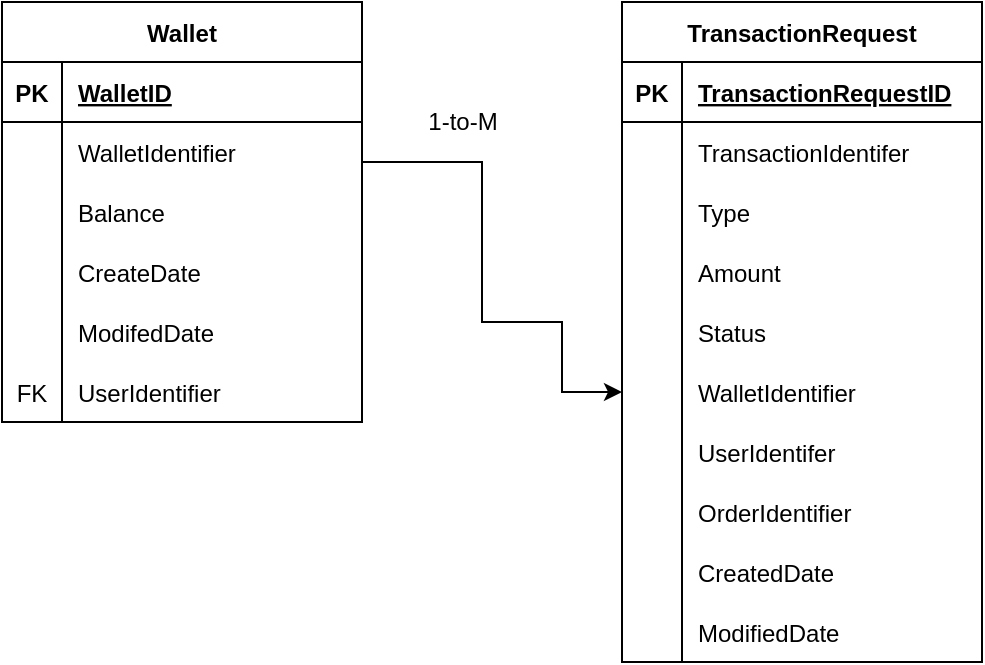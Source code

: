 <mxfile version="20.2.3" type="device"><diagram id="HMwthp2REwgbepjvHyE6" name="Page-1"><mxGraphModel dx="1422" dy="857" grid="1" gridSize="10" guides="1" tooltips="1" connect="1" arrows="1" fold="1" page="1" pageScale="1" pageWidth="850" pageHeight="1100" math="0" shadow="0"><root><mxCell id="0"/><mxCell id="1" parent="0"/><mxCell id="tjpGRy5HfdxClQdNZGRL-1" value="Wallet" style="shape=table;startSize=30;container=1;collapsible=1;childLayout=tableLayout;fixedRows=1;rowLines=0;fontStyle=1;align=center;resizeLast=1;swimlaneLine=1;rounded=0;" vertex="1" parent="1"><mxGeometry x="40" y="320" width="180" height="210" as="geometry"/></mxCell><mxCell id="tjpGRy5HfdxClQdNZGRL-2" value="" style="shape=tableRow;horizontal=0;startSize=0;swimlaneHead=0;swimlaneBody=0;fillColor=none;collapsible=0;dropTarget=0;points=[[0,0.5],[1,0.5]];portConstraint=eastwest;top=0;left=0;right=0;bottom=1;" vertex="1" parent="tjpGRy5HfdxClQdNZGRL-1"><mxGeometry y="30" width="180" height="30" as="geometry"/></mxCell><mxCell id="tjpGRy5HfdxClQdNZGRL-3" value="PK" style="shape=partialRectangle;connectable=0;fillColor=none;top=0;left=0;bottom=0;right=0;fontStyle=1;overflow=hidden;" vertex="1" parent="tjpGRy5HfdxClQdNZGRL-2"><mxGeometry width="30" height="30" as="geometry"><mxRectangle width="30" height="30" as="alternateBounds"/></mxGeometry></mxCell><mxCell id="tjpGRy5HfdxClQdNZGRL-4" value="WalletID" style="shape=partialRectangle;connectable=0;fillColor=none;top=0;left=0;bottom=0;right=0;align=left;spacingLeft=6;fontStyle=5;overflow=hidden;" vertex="1" parent="tjpGRy5HfdxClQdNZGRL-2"><mxGeometry x="30" width="150" height="30" as="geometry"><mxRectangle width="150" height="30" as="alternateBounds"/></mxGeometry></mxCell><mxCell id="tjpGRy5HfdxClQdNZGRL-5" value="" style="shape=tableRow;horizontal=0;startSize=0;swimlaneHead=0;swimlaneBody=0;fillColor=none;collapsible=0;dropTarget=0;points=[[0,0.5],[1,0.5]];portConstraint=eastwest;top=0;left=0;right=0;bottom=0;" vertex="1" parent="tjpGRy5HfdxClQdNZGRL-1"><mxGeometry y="60" width="180" height="30" as="geometry"/></mxCell><mxCell id="tjpGRy5HfdxClQdNZGRL-6" value="" style="shape=partialRectangle;connectable=0;fillColor=none;top=0;left=0;bottom=0;right=0;editable=1;overflow=hidden;" vertex="1" parent="tjpGRy5HfdxClQdNZGRL-5"><mxGeometry width="30" height="30" as="geometry"><mxRectangle width="30" height="30" as="alternateBounds"/></mxGeometry></mxCell><mxCell id="tjpGRy5HfdxClQdNZGRL-7" value="WalletIdentifier" style="shape=partialRectangle;connectable=0;fillColor=none;top=0;left=0;bottom=0;right=0;align=left;spacingLeft=6;overflow=hidden;" vertex="1" parent="tjpGRy5HfdxClQdNZGRL-5"><mxGeometry x="30" width="150" height="30" as="geometry"><mxRectangle width="150" height="30" as="alternateBounds"/></mxGeometry></mxCell><mxCell id="tjpGRy5HfdxClQdNZGRL-8" value="" style="shape=tableRow;horizontal=0;startSize=0;swimlaneHead=0;swimlaneBody=0;fillColor=none;collapsible=0;dropTarget=0;points=[[0,0.5],[1,0.5]];portConstraint=eastwest;top=0;left=0;right=0;bottom=0;" vertex="1" parent="tjpGRy5HfdxClQdNZGRL-1"><mxGeometry y="90" width="180" height="30" as="geometry"/></mxCell><mxCell id="tjpGRy5HfdxClQdNZGRL-9" value="" style="shape=partialRectangle;connectable=0;fillColor=none;top=0;left=0;bottom=0;right=0;editable=1;overflow=hidden;" vertex="1" parent="tjpGRy5HfdxClQdNZGRL-8"><mxGeometry width="30" height="30" as="geometry"><mxRectangle width="30" height="30" as="alternateBounds"/></mxGeometry></mxCell><mxCell id="tjpGRy5HfdxClQdNZGRL-10" value="Balance" style="shape=partialRectangle;connectable=0;fillColor=none;top=0;left=0;bottom=0;right=0;align=left;spacingLeft=6;overflow=hidden;" vertex="1" parent="tjpGRy5HfdxClQdNZGRL-8"><mxGeometry x="30" width="150" height="30" as="geometry"><mxRectangle width="150" height="30" as="alternateBounds"/></mxGeometry></mxCell><mxCell id="tjpGRy5HfdxClQdNZGRL-11" value="" style="shape=tableRow;horizontal=0;startSize=0;swimlaneHead=0;swimlaneBody=0;fillColor=none;collapsible=0;dropTarget=0;points=[[0,0.5],[1,0.5]];portConstraint=eastwest;top=0;left=0;right=0;bottom=0;" vertex="1" parent="tjpGRy5HfdxClQdNZGRL-1"><mxGeometry y="120" width="180" height="30" as="geometry"/></mxCell><mxCell id="tjpGRy5HfdxClQdNZGRL-12" value="" style="shape=partialRectangle;connectable=0;fillColor=none;top=0;left=0;bottom=0;right=0;editable=1;overflow=hidden;" vertex="1" parent="tjpGRy5HfdxClQdNZGRL-11"><mxGeometry width="30" height="30" as="geometry"><mxRectangle width="30" height="30" as="alternateBounds"/></mxGeometry></mxCell><mxCell id="tjpGRy5HfdxClQdNZGRL-13" value="CreateDate " style="shape=partialRectangle;connectable=0;fillColor=none;top=0;left=0;bottom=0;right=0;align=left;spacingLeft=6;overflow=hidden;" vertex="1" parent="tjpGRy5HfdxClQdNZGRL-11"><mxGeometry x="30" width="150" height="30" as="geometry"><mxRectangle width="150" height="30" as="alternateBounds"/></mxGeometry></mxCell><mxCell id="tjpGRy5HfdxClQdNZGRL-52" value="" style="shape=tableRow;horizontal=0;startSize=0;swimlaneHead=0;swimlaneBody=0;fillColor=none;collapsible=0;dropTarget=0;points=[[0,0.5],[1,0.5]];portConstraint=eastwest;top=0;left=0;right=0;bottom=0;" vertex="1" parent="tjpGRy5HfdxClQdNZGRL-1"><mxGeometry y="150" width="180" height="30" as="geometry"/></mxCell><mxCell id="tjpGRy5HfdxClQdNZGRL-53" value="" style="shape=partialRectangle;connectable=0;fillColor=none;top=0;left=0;bottom=0;right=0;editable=1;overflow=hidden;" vertex="1" parent="tjpGRy5HfdxClQdNZGRL-52"><mxGeometry width="30" height="30" as="geometry"><mxRectangle width="30" height="30" as="alternateBounds"/></mxGeometry></mxCell><mxCell id="tjpGRy5HfdxClQdNZGRL-54" value="ModifedDate    " style="shape=partialRectangle;connectable=0;fillColor=none;top=0;left=0;bottom=0;right=0;align=left;spacingLeft=6;overflow=hidden;" vertex="1" parent="tjpGRy5HfdxClQdNZGRL-52"><mxGeometry x="30" width="150" height="30" as="geometry"><mxRectangle width="150" height="30" as="alternateBounds"/></mxGeometry></mxCell><mxCell id="tjpGRy5HfdxClQdNZGRL-84" value="" style="shape=tableRow;horizontal=0;startSize=0;swimlaneHead=0;swimlaneBody=0;fillColor=none;collapsible=0;dropTarget=0;points=[[0,0.5],[1,0.5]];portConstraint=eastwest;top=0;left=0;right=0;bottom=0;" vertex="1" parent="tjpGRy5HfdxClQdNZGRL-1"><mxGeometry y="180" width="180" height="30" as="geometry"/></mxCell><mxCell id="tjpGRy5HfdxClQdNZGRL-85" value="FK" style="shape=partialRectangle;connectable=0;fillColor=none;top=0;left=0;bottom=0;right=0;editable=1;overflow=hidden;" vertex="1" parent="tjpGRy5HfdxClQdNZGRL-84"><mxGeometry width="30" height="30" as="geometry"><mxRectangle width="30" height="30" as="alternateBounds"/></mxGeometry></mxCell><mxCell id="tjpGRy5HfdxClQdNZGRL-86" value="UserIdentifier" style="shape=partialRectangle;connectable=0;fillColor=none;top=0;left=0;bottom=0;right=0;align=left;spacingLeft=6;overflow=hidden;" vertex="1" parent="tjpGRy5HfdxClQdNZGRL-84"><mxGeometry x="30" width="150" height="30" as="geometry"><mxRectangle width="150" height="30" as="alternateBounds"/></mxGeometry></mxCell><mxCell id="tjpGRy5HfdxClQdNZGRL-87" value="TransactionRequest" style="shape=table;startSize=30;container=1;collapsible=1;childLayout=tableLayout;fixedRows=1;rowLines=0;fontStyle=1;align=center;resizeLast=1;swimlaneLine=1;rounded=0;" vertex="1" parent="1"><mxGeometry x="350" y="320" width="180" height="330" as="geometry"/></mxCell><mxCell id="tjpGRy5HfdxClQdNZGRL-88" value="" style="shape=tableRow;horizontal=0;startSize=0;swimlaneHead=0;swimlaneBody=0;fillColor=none;collapsible=0;dropTarget=0;points=[[0,0.5],[1,0.5]];portConstraint=eastwest;top=0;left=0;right=0;bottom=1;" vertex="1" parent="tjpGRy5HfdxClQdNZGRL-87"><mxGeometry y="30" width="180" height="30" as="geometry"/></mxCell><mxCell id="tjpGRy5HfdxClQdNZGRL-89" value="PK" style="shape=partialRectangle;connectable=0;fillColor=none;top=0;left=0;bottom=0;right=0;fontStyle=1;overflow=hidden;" vertex="1" parent="tjpGRy5HfdxClQdNZGRL-88"><mxGeometry width="30" height="30" as="geometry"><mxRectangle width="30" height="30" as="alternateBounds"/></mxGeometry></mxCell><mxCell id="tjpGRy5HfdxClQdNZGRL-90" value="TransactionRequestID" style="shape=partialRectangle;connectable=0;fillColor=none;top=0;left=0;bottom=0;right=0;align=left;spacingLeft=6;fontStyle=5;overflow=hidden;" vertex="1" parent="tjpGRy5HfdxClQdNZGRL-88"><mxGeometry x="30" width="150" height="30" as="geometry"><mxRectangle width="150" height="30" as="alternateBounds"/></mxGeometry></mxCell><mxCell id="tjpGRy5HfdxClQdNZGRL-91" value="" style="shape=tableRow;horizontal=0;startSize=0;swimlaneHead=0;swimlaneBody=0;fillColor=none;collapsible=0;dropTarget=0;points=[[0,0.5],[1,0.5]];portConstraint=eastwest;top=0;left=0;right=0;bottom=0;" vertex="1" parent="tjpGRy5HfdxClQdNZGRL-87"><mxGeometry y="60" width="180" height="30" as="geometry"/></mxCell><mxCell id="tjpGRy5HfdxClQdNZGRL-92" value="" style="shape=partialRectangle;connectable=0;fillColor=none;top=0;left=0;bottom=0;right=0;editable=1;overflow=hidden;" vertex="1" parent="tjpGRy5HfdxClQdNZGRL-91"><mxGeometry width="30" height="30" as="geometry"><mxRectangle width="30" height="30" as="alternateBounds"/></mxGeometry></mxCell><mxCell id="tjpGRy5HfdxClQdNZGRL-93" value="TransactionIdentifer" style="shape=partialRectangle;connectable=0;fillColor=none;top=0;left=0;bottom=0;right=0;align=left;spacingLeft=6;overflow=hidden;" vertex="1" parent="tjpGRy5HfdxClQdNZGRL-91"><mxGeometry x="30" width="150" height="30" as="geometry"><mxRectangle width="150" height="30" as="alternateBounds"/></mxGeometry></mxCell><mxCell id="tjpGRy5HfdxClQdNZGRL-94" value="" style="shape=tableRow;horizontal=0;startSize=0;swimlaneHead=0;swimlaneBody=0;fillColor=none;collapsible=0;dropTarget=0;points=[[0,0.5],[1,0.5]];portConstraint=eastwest;top=0;left=0;right=0;bottom=0;" vertex="1" parent="tjpGRy5HfdxClQdNZGRL-87"><mxGeometry y="90" width="180" height="30" as="geometry"/></mxCell><mxCell id="tjpGRy5HfdxClQdNZGRL-95" value="" style="shape=partialRectangle;connectable=0;fillColor=none;top=0;left=0;bottom=0;right=0;editable=1;overflow=hidden;" vertex="1" parent="tjpGRy5HfdxClQdNZGRL-94"><mxGeometry width="30" height="30" as="geometry"><mxRectangle width="30" height="30" as="alternateBounds"/></mxGeometry></mxCell><mxCell id="tjpGRy5HfdxClQdNZGRL-96" value="Type" style="shape=partialRectangle;connectable=0;fillColor=none;top=0;left=0;bottom=0;right=0;align=left;spacingLeft=6;overflow=hidden;" vertex="1" parent="tjpGRy5HfdxClQdNZGRL-94"><mxGeometry x="30" width="150" height="30" as="geometry"><mxRectangle width="150" height="30" as="alternateBounds"/></mxGeometry></mxCell><mxCell id="tjpGRy5HfdxClQdNZGRL-97" value="" style="shape=tableRow;horizontal=0;startSize=0;swimlaneHead=0;swimlaneBody=0;fillColor=none;collapsible=0;dropTarget=0;points=[[0,0.5],[1,0.5]];portConstraint=eastwest;top=0;left=0;right=0;bottom=0;" vertex="1" parent="tjpGRy5HfdxClQdNZGRL-87"><mxGeometry y="120" width="180" height="30" as="geometry"/></mxCell><mxCell id="tjpGRy5HfdxClQdNZGRL-98" value="" style="shape=partialRectangle;connectable=0;fillColor=none;top=0;left=0;bottom=0;right=0;editable=1;overflow=hidden;" vertex="1" parent="tjpGRy5HfdxClQdNZGRL-97"><mxGeometry width="30" height="30" as="geometry"><mxRectangle width="30" height="30" as="alternateBounds"/></mxGeometry></mxCell><mxCell id="tjpGRy5HfdxClQdNZGRL-99" value="Amount" style="shape=partialRectangle;connectable=0;fillColor=none;top=0;left=0;bottom=0;right=0;align=left;spacingLeft=6;overflow=hidden;" vertex="1" parent="tjpGRy5HfdxClQdNZGRL-97"><mxGeometry x="30" width="150" height="30" as="geometry"><mxRectangle width="150" height="30" as="alternateBounds"/></mxGeometry></mxCell><mxCell id="tjpGRy5HfdxClQdNZGRL-120" value="" style="shape=tableRow;horizontal=0;startSize=0;swimlaneHead=0;swimlaneBody=0;fillColor=none;collapsible=0;dropTarget=0;points=[[0,0.5],[1,0.5]];portConstraint=eastwest;top=0;left=0;right=0;bottom=0;" vertex="1" parent="tjpGRy5HfdxClQdNZGRL-87"><mxGeometry y="150" width="180" height="30" as="geometry"/></mxCell><mxCell id="tjpGRy5HfdxClQdNZGRL-121" value="" style="shape=partialRectangle;connectable=0;fillColor=none;top=0;left=0;bottom=0;right=0;editable=1;overflow=hidden;" vertex="1" parent="tjpGRy5HfdxClQdNZGRL-120"><mxGeometry width="30" height="30" as="geometry"><mxRectangle width="30" height="30" as="alternateBounds"/></mxGeometry></mxCell><mxCell id="tjpGRy5HfdxClQdNZGRL-122" value="Status" style="shape=partialRectangle;connectable=0;fillColor=none;top=0;left=0;bottom=0;right=0;align=left;spacingLeft=6;overflow=hidden;" vertex="1" parent="tjpGRy5HfdxClQdNZGRL-120"><mxGeometry x="30" width="150" height="30" as="geometry"><mxRectangle width="150" height="30" as="alternateBounds"/></mxGeometry></mxCell><mxCell id="tjpGRy5HfdxClQdNZGRL-106" value="" style="shape=tableRow;horizontal=0;startSize=0;swimlaneHead=0;swimlaneBody=0;fillColor=none;collapsible=0;dropTarget=0;points=[[0,0.5],[1,0.5]];portConstraint=eastwest;top=0;left=0;right=0;bottom=0;" vertex="1" parent="tjpGRy5HfdxClQdNZGRL-87"><mxGeometry y="180" width="180" height="30" as="geometry"/></mxCell><mxCell id="tjpGRy5HfdxClQdNZGRL-107" value="" style="shape=partialRectangle;connectable=0;fillColor=none;top=0;left=0;bottom=0;right=0;editable=1;overflow=hidden;" vertex="1" parent="tjpGRy5HfdxClQdNZGRL-106"><mxGeometry width="30" height="30" as="geometry"><mxRectangle width="30" height="30" as="alternateBounds"/></mxGeometry></mxCell><mxCell id="tjpGRy5HfdxClQdNZGRL-108" value="WalletIdentifier" style="shape=partialRectangle;connectable=0;fillColor=none;top=0;left=0;bottom=0;right=0;align=left;spacingLeft=6;overflow=hidden;" vertex="1" parent="tjpGRy5HfdxClQdNZGRL-106"><mxGeometry x="30" width="150" height="30" as="geometry"><mxRectangle width="150" height="30" as="alternateBounds"/></mxGeometry></mxCell><mxCell id="tjpGRy5HfdxClQdNZGRL-100" value="" style="shape=tableRow;horizontal=0;startSize=0;swimlaneHead=0;swimlaneBody=0;fillColor=none;collapsible=0;dropTarget=0;points=[[0,0.5],[1,0.5]];portConstraint=eastwest;top=0;left=0;right=0;bottom=0;" vertex="1" parent="tjpGRy5HfdxClQdNZGRL-87"><mxGeometry y="210" width="180" height="30" as="geometry"/></mxCell><mxCell id="tjpGRy5HfdxClQdNZGRL-101" value="" style="shape=partialRectangle;connectable=0;fillColor=none;top=0;left=0;bottom=0;right=0;editable=1;overflow=hidden;" vertex="1" parent="tjpGRy5HfdxClQdNZGRL-100"><mxGeometry width="30" height="30" as="geometry"><mxRectangle width="30" height="30" as="alternateBounds"/></mxGeometry></mxCell><mxCell id="tjpGRy5HfdxClQdNZGRL-102" value="UserIdentifer" style="shape=partialRectangle;connectable=0;fillColor=none;top=0;left=0;bottom=0;right=0;align=left;spacingLeft=6;overflow=hidden;" vertex="1" parent="tjpGRy5HfdxClQdNZGRL-100"><mxGeometry x="30" width="150" height="30" as="geometry"><mxRectangle width="150" height="30" as="alternateBounds"/></mxGeometry></mxCell><mxCell id="tjpGRy5HfdxClQdNZGRL-103" value="" style="shape=tableRow;horizontal=0;startSize=0;swimlaneHead=0;swimlaneBody=0;fillColor=none;collapsible=0;dropTarget=0;points=[[0,0.5],[1,0.5]];portConstraint=eastwest;top=0;left=0;right=0;bottom=0;" vertex="1" parent="tjpGRy5HfdxClQdNZGRL-87"><mxGeometry y="240" width="180" height="30" as="geometry"/></mxCell><mxCell id="tjpGRy5HfdxClQdNZGRL-104" value="" style="shape=partialRectangle;connectable=0;fillColor=none;top=0;left=0;bottom=0;right=0;editable=1;overflow=hidden;" vertex="1" parent="tjpGRy5HfdxClQdNZGRL-103"><mxGeometry width="30" height="30" as="geometry"><mxRectangle width="30" height="30" as="alternateBounds"/></mxGeometry></mxCell><mxCell id="tjpGRy5HfdxClQdNZGRL-105" value="OrderIdentifier" style="shape=partialRectangle;connectable=0;fillColor=none;top=0;left=0;bottom=0;right=0;align=left;spacingLeft=6;overflow=hidden;" vertex="1" parent="tjpGRy5HfdxClQdNZGRL-103"><mxGeometry x="30" width="150" height="30" as="geometry"><mxRectangle width="150" height="30" as="alternateBounds"/></mxGeometry></mxCell><mxCell id="tjpGRy5HfdxClQdNZGRL-114" value="" style="shape=tableRow;horizontal=0;startSize=0;swimlaneHead=0;swimlaneBody=0;fillColor=none;collapsible=0;dropTarget=0;points=[[0,0.5],[1,0.5]];portConstraint=eastwest;top=0;left=0;right=0;bottom=0;" vertex="1" parent="tjpGRy5HfdxClQdNZGRL-87"><mxGeometry y="270" width="180" height="30" as="geometry"/></mxCell><mxCell id="tjpGRy5HfdxClQdNZGRL-115" value="" style="shape=partialRectangle;connectable=0;fillColor=none;top=0;left=0;bottom=0;right=0;editable=1;overflow=hidden;" vertex="1" parent="tjpGRy5HfdxClQdNZGRL-114"><mxGeometry width="30" height="30" as="geometry"><mxRectangle width="30" height="30" as="alternateBounds"/></mxGeometry></mxCell><mxCell id="tjpGRy5HfdxClQdNZGRL-116" value="CreatedDate" style="shape=partialRectangle;connectable=0;fillColor=none;top=0;left=0;bottom=0;right=0;align=left;spacingLeft=6;overflow=hidden;" vertex="1" parent="tjpGRy5HfdxClQdNZGRL-114"><mxGeometry x="30" width="150" height="30" as="geometry"><mxRectangle width="150" height="30" as="alternateBounds"/></mxGeometry></mxCell><mxCell id="tjpGRy5HfdxClQdNZGRL-117" value="" style="shape=tableRow;horizontal=0;startSize=0;swimlaneHead=0;swimlaneBody=0;fillColor=none;collapsible=0;dropTarget=0;points=[[0,0.5],[1,0.5]];portConstraint=eastwest;top=0;left=0;right=0;bottom=0;" vertex="1" parent="tjpGRy5HfdxClQdNZGRL-87"><mxGeometry y="300" width="180" height="30" as="geometry"/></mxCell><mxCell id="tjpGRy5HfdxClQdNZGRL-118" value="" style="shape=partialRectangle;connectable=0;fillColor=none;top=0;left=0;bottom=0;right=0;editable=1;overflow=hidden;" vertex="1" parent="tjpGRy5HfdxClQdNZGRL-117"><mxGeometry width="30" height="30" as="geometry"><mxRectangle width="30" height="30" as="alternateBounds"/></mxGeometry></mxCell><mxCell id="tjpGRy5HfdxClQdNZGRL-119" value="ModifiedDate" style="shape=partialRectangle;connectable=0;fillColor=none;top=0;left=0;bottom=0;right=0;align=left;spacingLeft=6;overflow=hidden;" vertex="1" parent="tjpGRy5HfdxClQdNZGRL-117"><mxGeometry x="30" width="150" height="30" as="geometry"><mxRectangle width="150" height="30" as="alternateBounds"/></mxGeometry></mxCell><mxCell id="tjpGRy5HfdxClQdNZGRL-109" style="edgeStyle=orthogonalEdgeStyle;rounded=0;orthogonalLoop=1;jettySize=auto;html=1;exitX=1;exitY=0.5;exitDx=0;exitDy=0;entryX=0;entryY=0.5;entryDx=0;entryDy=0;" edge="1" parent="1" source="tjpGRy5HfdxClQdNZGRL-5" target="tjpGRy5HfdxClQdNZGRL-106"><mxGeometry relative="1" as="geometry"><Array as="points"><mxPoint x="220" y="400"/><mxPoint x="280" y="400"/><mxPoint x="280" y="480"/><mxPoint x="320" y="480"/><mxPoint x="320" y="515"/></Array></mxGeometry></mxCell><mxCell id="tjpGRy5HfdxClQdNZGRL-110" value="1-to-M" style="text;html=1;align=center;verticalAlign=middle;resizable=0;points=[];autosize=1;strokeColor=none;fillColor=none;" vertex="1" parent="1"><mxGeometry x="240" y="365" width="60" height="30" as="geometry"/></mxCell></root></mxGraphModel></diagram></mxfile>